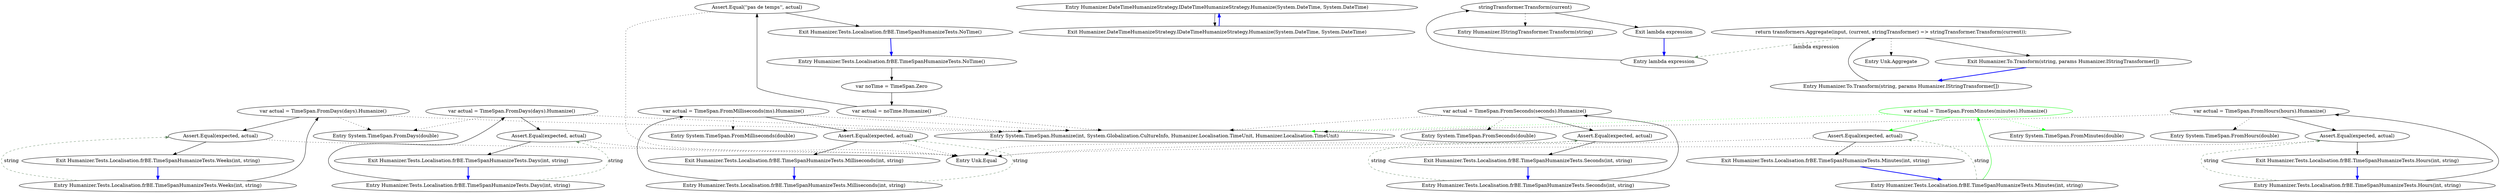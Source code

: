 digraph  {
m0_6 [label="Entry System.TimeSpan.FromDays(double)", span="0-0", cluster="System.TimeSpan.FromDays(double)", file="EnumHumanizeExtensions.cs"];
m0_33 [label="Entry Humanizer.Tests.Localisation.frBE.TimeSpanHumanizeTests.NoTime()", span="64-64", cluster="Humanizer.Tests.Localisation.frBE.TimeSpanHumanizeTests.NoTime()", file="EnumHumanizeExtensions.cs"];
m0_35 [label="var actual = noTime.Humanize()", span="67-67", cluster="Humanizer.Tests.Localisation.frBE.TimeSpanHumanizeTests.NoTime()", file="EnumHumanizeExtensions.cs"];
m0_36 [label="Assert.Equal(''pas de temps'', actual)", span="68-68", cluster="Humanizer.Tests.Localisation.frBE.TimeSpanHumanizeTests.NoTime()", file="EnumHumanizeExtensions.cs"];
m0_34 [label="var noTime = TimeSpan.Zero", span="66-66", cluster="Humanizer.Tests.Localisation.frBE.TimeSpanHumanizeTests.NoTime()", file="EnumHumanizeExtensions.cs"];
m0_37 [label="Exit Humanizer.Tests.Localisation.frBE.TimeSpanHumanizeTests.NoTime()", span="64-64", cluster="Humanizer.Tests.Localisation.frBE.TimeSpanHumanizeTests.NoTime()", file="EnumHumanizeExtensions.cs"];
m0_22 [label="Entry System.TimeSpan.FromMinutes(double)", span="0-0", cluster="System.TimeSpan.FromMinutes(double)", file="EnumHumanizeExtensions.cs"];
m0_28 [label="Entry Humanizer.Tests.Localisation.frBE.TimeSpanHumanizeTests.Milliseconds(int, string)", span="57-57", cluster="Humanizer.Tests.Localisation.frBE.TimeSpanHumanizeTests.Milliseconds(int, string)", file="EnumHumanizeExtensions.cs"];
m0_29 [label="var actual = TimeSpan.FromMilliseconds(ms).Humanize()", span="59-59", cluster="Humanizer.Tests.Localisation.frBE.TimeSpanHumanizeTests.Milliseconds(int, string)", file="EnumHumanizeExtensions.cs"];
m0_30 [label="Assert.Equal(expected, actual)", span="60-60", cluster="Humanizer.Tests.Localisation.frBE.TimeSpanHumanizeTests.Milliseconds(int, string)", file="EnumHumanizeExtensions.cs"];
m0_31 [label="Exit Humanizer.Tests.Localisation.frBE.TimeSpanHumanizeTests.Milliseconds(int, string)", span="57-57", cluster="Humanizer.Tests.Localisation.frBE.TimeSpanHumanizeTests.Milliseconds(int, string)", file="EnumHumanizeExtensions.cs"];
m0_32 [label="Entry System.TimeSpan.FromMilliseconds(double)", span="0-0", cluster="System.TimeSpan.FromMilliseconds(double)", file="EnumHumanizeExtensions.cs"];
m0_8 [label="Entry Unk.Equal", span="", cluster="Unk.Equal", file="EnumHumanizeExtensions.cs"];
m0_27 [label="Entry System.TimeSpan.FromSeconds(double)", span="0-0", cluster="System.TimeSpan.FromSeconds(double)", file="EnumHumanizeExtensions.cs"];
m0_23 [label="Entry Humanizer.Tests.Localisation.frBE.TimeSpanHumanizeTests.Seconds(int, string)", span="48-48", cluster="Humanizer.Tests.Localisation.frBE.TimeSpanHumanizeTests.Seconds(int, string)", file="EnumHumanizeExtensions.cs"];
m0_24 [label="var actual = TimeSpan.FromSeconds(seconds).Humanize()", span="50-50", cluster="Humanizer.Tests.Localisation.frBE.TimeSpanHumanizeTests.Seconds(int, string)", file="EnumHumanizeExtensions.cs"];
m0_25 [label="Assert.Equal(expected, actual)", span="51-51", cluster="Humanizer.Tests.Localisation.frBE.TimeSpanHumanizeTests.Seconds(int, string)", file="EnumHumanizeExtensions.cs"];
m0_26 [label="Exit Humanizer.Tests.Localisation.frBE.TimeSpanHumanizeTests.Seconds(int, string)", span="48-48", cluster="Humanizer.Tests.Localisation.frBE.TimeSpanHumanizeTests.Seconds(int, string)", file="EnumHumanizeExtensions.cs"];
m0_18 [label="Entry Humanizer.Tests.Localisation.frBE.TimeSpanHumanizeTests.Minutes(int, string)", span="39-39", cluster="Humanizer.Tests.Localisation.frBE.TimeSpanHumanizeTests.Minutes(int, string)", file="EnumHumanizeExtensions.cs"];
m0_19 [label="var actual = TimeSpan.FromMinutes(minutes).Humanize()", span="41-41", cluster="Humanizer.Tests.Localisation.frBE.TimeSpanHumanizeTests.Minutes(int, string)", color=green, community=0, file="EnumHumanizeExtensions.cs"];
m0_20 [label="Assert.Equal(expected, actual)", span="42-42", cluster="Humanizer.Tests.Localisation.frBE.TimeSpanHumanizeTests.Minutes(int, string)", file="EnumHumanizeExtensions.cs"];
m0_21 [label="Exit Humanizer.Tests.Localisation.frBE.TimeSpanHumanizeTests.Minutes(int, string)", span="39-39", cluster="Humanizer.Tests.Localisation.frBE.TimeSpanHumanizeTests.Minutes(int, string)", file="EnumHumanizeExtensions.cs"];
m0_2 [label="Entry Humanizer.Tests.Localisation.frBE.TimeSpanHumanizeTests.Weeks(int, string)", span="12-12", cluster="Humanizer.Tests.Localisation.frBE.TimeSpanHumanizeTests.Weeks(int, string)", file="EnumHumanizeExtensions.cs"];
m0_3 [label="var actual = TimeSpan.FromDays(days).Humanize()", span="14-14", cluster="Humanizer.Tests.Localisation.frBE.TimeSpanHumanizeTests.Weeks(int, string)", file="EnumHumanizeExtensions.cs"];
m0_4 [label="Assert.Equal(expected, actual)", span="15-15", cluster="Humanizer.Tests.Localisation.frBE.TimeSpanHumanizeTests.Weeks(int, string)", file="EnumHumanizeExtensions.cs"];
m0_5 [label="Exit Humanizer.Tests.Localisation.frBE.TimeSpanHumanizeTests.Weeks(int, string)", span="12-12", cluster="Humanizer.Tests.Localisation.frBE.TimeSpanHumanizeTests.Weeks(int, string)", file="EnumHumanizeExtensions.cs"];
m0_9 [label="Entry Humanizer.Tests.Localisation.frBE.TimeSpanHumanizeTests.Days(int, string)", span="21-21", cluster="Humanizer.Tests.Localisation.frBE.TimeSpanHumanizeTests.Days(int, string)", file="EnumHumanizeExtensions.cs"];
m0_10 [label="var actual = TimeSpan.FromDays(days).Humanize()", span="23-23", cluster="Humanizer.Tests.Localisation.frBE.TimeSpanHumanizeTests.Days(int, string)", file="EnumHumanizeExtensions.cs"];
m0_11 [label="Assert.Equal(expected, actual)", span="24-24", cluster="Humanizer.Tests.Localisation.frBE.TimeSpanHumanizeTests.Days(int, string)", file="EnumHumanizeExtensions.cs"];
m0_12 [label="Exit Humanizer.Tests.Localisation.frBE.TimeSpanHumanizeTests.Days(int, string)", span="21-21", cluster="Humanizer.Tests.Localisation.frBE.TimeSpanHumanizeTests.Days(int, string)", file="EnumHumanizeExtensions.cs"];
m0_13 [label="Entry Humanizer.Tests.Localisation.frBE.TimeSpanHumanizeTests.Hours(int, string)", span="30-30", cluster="Humanizer.Tests.Localisation.frBE.TimeSpanHumanizeTests.Hours(int, string)", file="EnumHumanizeExtensions.cs"];
m0_14 [label="var actual = TimeSpan.FromHours(hours).Humanize()", span="32-32", cluster="Humanizer.Tests.Localisation.frBE.TimeSpanHumanizeTests.Hours(int, string)", file="EnumHumanizeExtensions.cs"];
m0_15 [label="Assert.Equal(expected, actual)", span="33-33", cluster="Humanizer.Tests.Localisation.frBE.TimeSpanHumanizeTests.Hours(int, string)", file="EnumHumanizeExtensions.cs"];
m0_16 [label="Exit Humanizer.Tests.Localisation.frBE.TimeSpanHumanizeTests.Hours(int, string)", span="30-30", cluster="Humanizer.Tests.Localisation.frBE.TimeSpanHumanizeTests.Hours(int, string)", file="EnumHumanizeExtensions.cs"];
m0_7 [label="Entry System.TimeSpan.Humanize(int, System.Globalization.CultureInfo, Humanizer.Localisation.TimeUnit, Humanizer.Localisation.TimeUnit)", span="27-27", cluster="System.TimeSpan.Humanize(int, System.Globalization.CultureInfo, Humanizer.Localisation.TimeUnit, Humanizer.Localisation.TimeUnit)", file="EnumHumanizeExtensions.cs"];
m0_17 [label="Entry System.TimeSpan.FromHours(double)", span="0-0", cluster="System.TimeSpan.FromHours(double)", file="EnumHumanizeExtensions.cs"];
m0_0 [label="Entry Humanizer.DateTimeHumanizeStrategy.IDateTimeHumanizeStrategy.Humanize(System.DateTime, System.DateTime)", span="6-6", cluster="Humanizer.DateTimeHumanizeStrategy.IDateTimeHumanizeStrategy.Humanize(System.DateTime, System.DateTime)", file="EnumHumanizeExtensions.cs"];
m0_1 [label="Exit Humanizer.DateTimeHumanizeStrategy.IDateTimeHumanizeStrategy.Humanize(System.DateTime, System.DateTime)", span="6-6", cluster="Humanizer.DateTimeHumanizeStrategy.IDateTimeHumanizeStrategy.Humanize(System.DateTime, System.DateTime)", file="EnumHumanizeExtensions.cs"];
m1_7 [label="Entry Humanizer.IStringTransformer.Transform(string)", span="12-12", cluster="Humanizer.IStringTransformer.Transform(string)", file="EnumHumanizeTests.cs"];
m1_4 [label="Entry lambda expression", span="17-17", cluster="lambda expression", file="EnumHumanizeTests.cs"];
m1_5 [label="stringTransformer.Transform(current)", span="17-17", cluster="lambda expression", file="EnumHumanizeTests.cs"];
m1_6 [label="Exit lambda expression", span="17-17", cluster="lambda expression", file="EnumHumanizeTests.cs"];
m1_3 [label="Entry Unk.Aggregate", span="", cluster="Unk.Aggregate", file="EnumHumanizeTests.cs"];
m1_0 [label="Entry Humanizer.To.Transform(string, params Humanizer.IStringTransformer[])", span="15-15", cluster="Humanizer.To.Transform(string, params Humanizer.IStringTransformer[])", file="EnumHumanizeTests.cs"];
m1_1 [label="return transformers.Aggregate(input, (current, stringTransformer) => stringTransformer.Transform(current));", span="17-17", cluster="Humanizer.To.Transform(string, params Humanizer.IStringTransformer[])", file="EnumHumanizeTests.cs"];
m1_2 [label="Exit Humanizer.To.Transform(string, params Humanizer.IStringTransformer[])", span="15-15", cluster="Humanizer.To.Transform(string, params Humanizer.IStringTransformer[])", file="EnumHumanizeTests.cs"];
m0_33 -> m0_34  [key=0, style=solid];
m0_35 -> m0_7  [key=2, style=dotted];
m0_35 -> m0_36  [key=0, style=solid];
m0_36 -> m0_8  [key=2, style=dotted];
m0_36 -> m0_37  [key=0, style=solid];
m0_34 -> m0_35  [key=0, style=solid];
m0_37 -> m0_33  [key=0, style=bold, color=blue];
m0_28 -> m0_29  [key=0, style=solid];
m0_28 -> m0_30  [key=1, style=dashed, color=darkseagreen4, label=string];
m0_29 -> m0_7  [key=2, style=dotted];
m0_29 -> m0_30  [key=0, style=solid];
m0_29 -> m0_32  [key=2, style=dotted];
m0_30 -> m0_8  [key=2, style=dotted];
m0_30 -> m0_31  [key=0, style=solid];
m0_31 -> m0_28  [key=0, style=bold, color=blue];
m0_23 -> m0_24  [key=0, style=solid];
m0_23 -> m0_25  [key=1, style=dashed, color=darkseagreen4, label=string];
m0_24 -> m0_7  [key=2, style=dotted];
m0_24 -> m0_25  [key=0, style=solid];
m0_24 -> m0_27  [key=2, style=dotted];
m0_25 -> m0_8  [key=2, style=dotted];
m0_25 -> m0_26  [key=0, style=solid];
m0_26 -> m0_23  [key=0, style=bold, color=blue];
m0_18 -> m0_19  [key=0, style=solid, color=green];
m0_18 -> m0_20  [key=1, style=dashed, color=darkseagreen4, label=string];
m0_19 -> m0_20  [key=0, style=solid, color=green];
m0_19 -> m0_22  [key=2, style=dotted, color=green];
m0_19 -> m0_7  [key=2, style=dotted, color=green];
m0_20 -> m0_21  [key=0, style=solid];
m0_20 -> m0_8  [key=2, style=dotted];
m0_21 -> m0_18  [key=0, style=bold, color=blue];
m0_2 -> m0_3  [key=0, style=solid];
m0_2 -> m0_4  [key=1, style=dashed, color=darkseagreen4, label=string];
m0_3 -> m0_7  [key=2, style=dotted];
m0_3 -> m0_4  [key=0, style=solid];
m0_3 -> m0_6  [key=2, style=dotted];
m0_4 -> m0_8  [key=2, style=dotted];
m0_4 -> m0_5  [key=0, style=solid];
m0_5 -> m0_2  [key=0, style=bold, color=blue];
m0_9 -> m0_10  [key=0, style=solid];
m0_9 -> m0_11  [key=1, style=dashed, color=darkseagreen4, label=string];
m0_10 -> m0_7  [key=2, style=dotted];
m0_10 -> m0_11  [key=0, style=solid];
m0_10 -> m0_6  [key=2, style=dotted];
m0_11 -> m0_8  [key=2, style=dotted];
m0_11 -> m0_12  [key=0, style=solid];
m0_12 -> m0_9  [key=0, style=bold, color=blue];
m0_13 -> m0_14  [key=0, style=solid];
m0_13 -> m0_15  [key=1, style=dashed, color=darkseagreen4, label=string];
m0_14 -> m0_7  [key=2, style=dotted];
m0_14 -> m0_15  [key=0, style=solid];
m0_14 -> m0_17  [key=2, style=dotted];
m0_15 -> m0_8  [key=2, style=dotted];
m0_15 -> m0_16  [key=0, style=solid];
m0_16 -> m0_13  [key=0, style=bold, color=blue];
m0_0 -> m0_1  [key=0, style=solid];
m0_1 -> m0_0  [key=0, style=bold, color=blue];
m1_4 -> m1_5  [key=0, style=solid];
m1_5 -> m1_6  [key=0, style=solid];
m1_5 -> m1_7  [key=2, style=dotted];
m1_6 -> m1_4  [key=0, style=bold, color=blue];
m1_0 -> m1_1  [key=0, style=solid];
m1_1 -> m1_2  [key=0, style=solid];
m1_1 -> m1_3  [key=2, style=dotted];
m1_1 -> m1_4  [key=1, style=dashed, color=darkseagreen4, label="lambda expression"];
m1_2 -> m1_0  [key=0, style=bold, color=blue];
}
